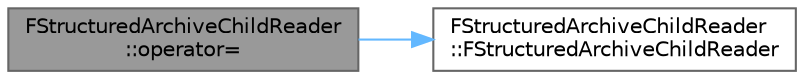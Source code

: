 digraph "FStructuredArchiveChildReader::operator="
{
 // INTERACTIVE_SVG=YES
 // LATEX_PDF_SIZE
  bgcolor="transparent";
  edge [fontname=Helvetica,fontsize=10,labelfontname=Helvetica,labelfontsize=10];
  node [fontname=Helvetica,fontsize=10,shape=box,height=0.2,width=0.4];
  rankdir="LR";
  Node1 [id="Node000001",label="FStructuredArchiveChildReader\l::operator=",height=0.2,width=0.4,color="gray40", fillcolor="grey60", style="filled", fontcolor="black",tooltip=" "];
  Node1 -> Node2 [id="edge1_Node000001_Node000002",color="steelblue1",style="solid",tooltip=" "];
  Node2 [id="Node000002",label="FStructuredArchiveChildReader\l::FStructuredArchiveChildReader",height=0.2,width=0.4,color="grey40", fillcolor="white", style="filled",URL="$dd/dab/classFStructuredArchiveChildReader.html#a2b477a8524d3deecc4e83f95e34033f4",tooltip=" "];
}
